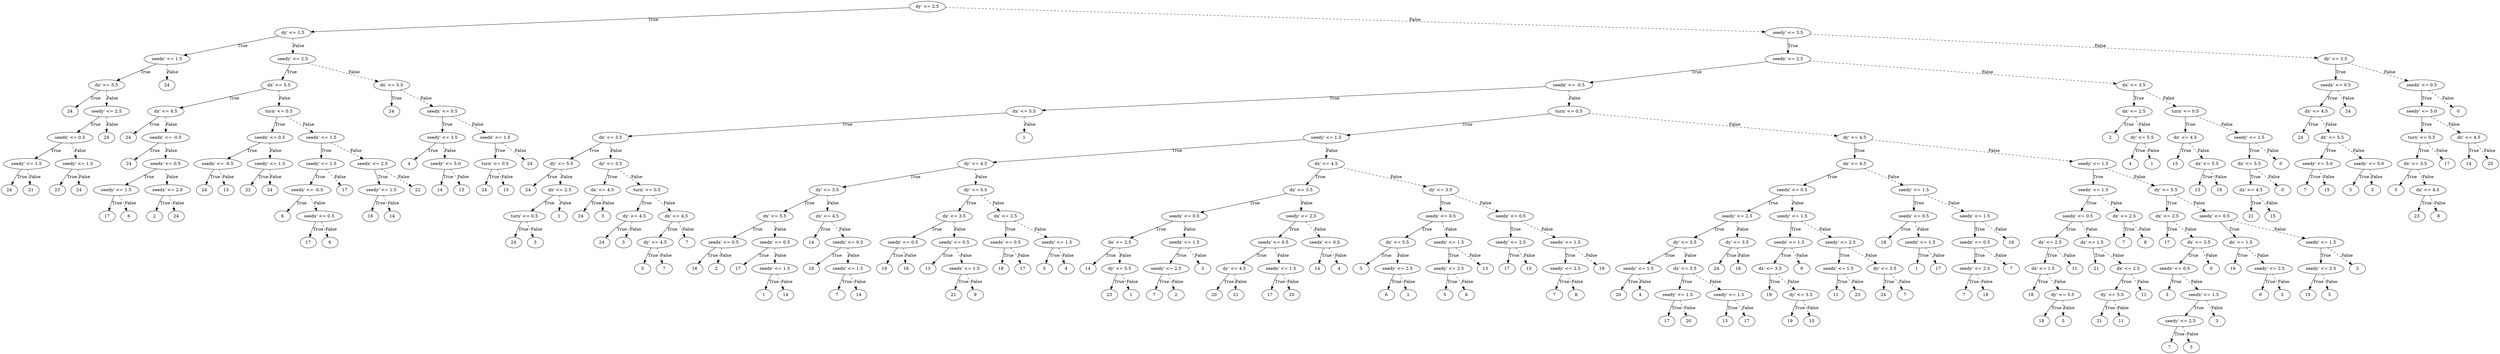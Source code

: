 digraph {
0 [label="dy' <= 2.5"];
1 [label="dy' <= 1.5"];
2 [label="seedx' <= 1.5"];
3 [label="dx' <= 5.5"];
4 [label="24"];
3 -> 4 [label="True"];
5 [label="seedy' <= 2.5"];
6 [label="seedx' <= 0.5"];
7 [label="seedy' <= 1.5"];
8 [label="24"];
7 -> 8 [label="True"];
9 [label="21"];
7 -> 9 [style="dashed", label="False"];
6 -> 7 [label="True"];
10 [label="seedy' <= 1.5"];
11 [label="23"];
10 -> 11 [label="True"];
12 [label="24"];
10 -> 12 [style="dashed", label="False"];
6 -> 10 [style="dashed", label="False"];
5 -> 6 [label="True"];
13 [label="24"];
5 -> 13 [style="dashed", label="False"];
3 -> 5 [style="dashed", label="False"];
2 -> 3 [label="True"];
14 [label="24"];
2 -> 14 [style="dashed", label="False"];
1 -> 2 [label="True"];
15 [label="seedy' <= 2.5"];
16 [label="dx' <= 5.5"];
17 [label="dx' <= 4.5"];
18 [label="24"];
17 -> 18 [label="True"];
19 [label="seedx' <= -0.5"];
20 [label="24"];
19 -> 20 [label="True"];
21 [label="seedx' <= 0.5"];
22 [label="seedy' <= 1.5"];
23 [label="17"];
22 -> 23 [label="True"];
24 [label="6"];
22 -> 24 [style="dashed", label="False"];
21 -> 22 [label="True"];
25 [label="seedx' <= 2.0"];
26 [label="2"];
25 -> 26 [label="True"];
27 [label="24"];
25 -> 27 [style="dashed", label="False"];
21 -> 25 [style="dashed", label="False"];
19 -> 21 [style="dashed", label="False"];
17 -> 19 [style="dashed", label="False"];
16 -> 17 [label="True"];
28 [label="turn' <= 0.5"];
29 [label="seedx' <= 0.5"];
30 [label="seedx' <= -0.5"];
31 [label="24"];
30 -> 31 [label="True"];
32 [label="15"];
30 -> 32 [style="dashed", label="False"];
29 -> 30 [label="True"];
33 [label="seedy' <= 1.5"];
34 [label="22"];
33 -> 34 [label="True"];
35 [label="24"];
33 -> 35 [style="dashed", label="False"];
29 -> 33 [style="dashed", label="False"];
28 -> 29 [label="True"];
36 [label="seedx' <= 1.5"];
37 [label="seedy' <= 1.5"];
38 [label="seedx' <= -0.5"];
39 [label="6"];
38 -> 39 [label="True"];
40 [label="seedx' <= 0.5"];
41 [label="17"];
40 -> 41 [label="True"];
42 [label="6"];
40 -> 42 [style="dashed", label="False"];
38 -> 40 [style="dashed", label="False"];
37 -> 38 [label="True"];
43 [label="17"];
37 -> 43 [style="dashed", label="False"];
36 -> 37 [label="True"];
44 [label="seedx' <= 2.5"];
45 [label="seedy' <= 1.5"];
46 [label="16"];
45 -> 46 [label="True"];
47 [label="14"];
45 -> 47 [style="dashed", label="False"];
44 -> 45 [label="True"];
48 [label="22"];
44 -> 48 [style="dashed", label="False"];
36 -> 44 [style="dashed", label="False"];
28 -> 36 [style="dashed", label="False"];
16 -> 28 [style="dashed", label="False"];
15 -> 16 [label="True"];
49 [label="dx' <= 5.5"];
50 [label="24"];
49 -> 50 [label="True"];
51 [label="seedx' <= 0.5"];
52 [label="seedy' <= 3.5"];
53 [label="4"];
52 -> 53 [label="True"];
54 [label="seedy' <= 5.0"];
55 [label="14"];
54 -> 55 [label="True"];
56 [label="15"];
54 -> 56 [style="dashed", label="False"];
52 -> 54 [style="dashed", label="False"];
51 -> 52 [label="True"];
57 [label="seedx' <= 1.5"];
58 [label="turn' <= 0.5"];
59 [label="24"];
58 -> 59 [label="True"];
60 [label="15"];
58 -> 60 [style="dashed", label="False"];
57 -> 58 [label="True"];
61 [label="24"];
57 -> 61 [style="dashed", label="False"];
51 -> 57 [style="dashed", label="False"];
49 -> 51 [style="dashed", label="False"];
15 -> 49 [style="dashed", label="False"];
1 -> 15 [style="dashed", label="False"];
0 -> 1 [label="True"];
62 [label="seedy' <= 3.5"];
63 [label="seedx' <= 2.5"];
64 [label="seedx' <= -0.5"];
65 [label="dx' <= 5.5"];
66 [label="dx' <= 3.5"];
67 [label="dy' <= 5.5"];
68 [label="24"];
67 -> 68 [label="True"];
69 [label="dx' <= 2.5"];
70 [label="turn' <= 0.5"];
71 [label="24"];
70 -> 71 [label="True"];
72 [label="3"];
70 -> 72 [style="dashed", label="False"];
69 -> 70 [label="True"];
73 [label="1"];
69 -> 73 [style="dashed", label="False"];
67 -> 69 [style="dashed", label="False"];
66 -> 67 [label="True"];
74 [label="dy' <= 3.5"];
75 [label="dx' <= 4.5"];
76 [label="24"];
75 -> 76 [label="True"];
77 [label="3"];
75 -> 77 [style="dashed", label="False"];
74 -> 75 [label="True"];
78 [label="turn' <= 0.5"];
79 [label="dy' <= 4.5"];
80 [label="24"];
79 -> 80 [label="True"];
81 [label="3"];
79 -> 81 [style="dashed", label="False"];
78 -> 79 [label="True"];
82 [label="dx' <= 4.5"];
83 [label="dy' <= 4.5"];
84 [label="3"];
83 -> 84 [label="True"];
85 [label="7"];
83 -> 85 [style="dashed", label="False"];
82 -> 83 [label="True"];
86 [label="7"];
82 -> 86 [style="dashed", label="False"];
78 -> 82 [style="dashed", label="False"];
74 -> 78 [style="dashed", label="False"];
66 -> 74 [style="dashed", label="False"];
65 -> 66 [label="True"];
87 [label="1"];
65 -> 87 [style="dashed", label="False"];
64 -> 65 [label="True"];
88 [label="turn' <= 0.5"];
89 [label="seedy' <= 1.5"];
90 [label="dy' <= 4.5"];
91 [label="dy' <= 3.5"];
92 [label="dx' <= 5.5"];
93 [label="seedx' <= 0.5"];
94 [label="16"];
93 -> 94 [label="True"];
95 [label="2"];
93 -> 95 [style="dashed", label="False"];
92 -> 93 [label="True"];
96 [label="seedx' <= 0.5"];
97 [label="17"];
96 -> 97 [label="True"];
98 [label="seedx' <= 1.5"];
99 [label="1"];
98 -> 99 [label="True"];
100 [label="14"];
98 -> 100 [style="dashed", label="False"];
96 -> 98 [style="dashed", label="False"];
92 -> 96 [style="dashed", label="False"];
91 -> 92 [label="True"];
101 [label="dx' <= 4.5"];
102 [label="14"];
101 -> 102 [label="True"];
103 [label="seedx' <= 0.5"];
104 [label="18"];
103 -> 104 [label="True"];
105 [label="seedx' <= 1.5"];
106 [label="7"];
105 -> 106 [label="True"];
107 [label="14"];
105 -> 107 [style="dashed", label="False"];
103 -> 105 [style="dashed", label="False"];
101 -> 103 [style="dashed", label="False"];
91 -> 101 [style="dashed", label="False"];
90 -> 91 [label="True"];
108 [label="dy' <= 5.5"];
109 [label="dx' <= 3.5"];
110 [label="seedx' <= 0.5"];
111 [label="19"];
110 -> 111 [label="True"];
112 [label="16"];
110 -> 112 [style="dashed", label="False"];
109 -> 110 [label="True"];
113 [label="seedx' <= 0.5"];
114 [label="13"];
113 -> 114 [label="True"];
115 [label="seedx' <= 1.5"];
116 [label="21"];
115 -> 116 [label="True"];
117 [label="9"];
115 -> 117 [style="dashed", label="False"];
113 -> 115 [style="dashed", label="False"];
109 -> 113 [style="dashed", label="False"];
108 -> 109 [label="True"];
118 [label="dx' <= 2.5"];
119 [label="seedx' <= 0.5"];
120 [label="18"];
119 -> 120 [label="True"];
121 [label="17"];
119 -> 121 [style="dashed", label="False"];
118 -> 119 [label="True"];
122 [label="seedx' <= 1.5"];
123 [label="5"];
122 -> 123 [label="True"];
124 [label="4"];
122 -> 124 [style="dashed", label="False"];
118 -> 122 [style="dashed", label="False"];
108 -> 118 [style="dashed", label="False"];
90 -> 108 [style="dashed", label="False"];
89 -> 90 [label="True"];
125 [label="dx' <= 4.5"];
126 [label="dx' <= 3.5"];
127 [label="seedx' <= 0.5"];
128 [label="dx' <= 2.5"];
129 [label="14"];
128 -> 129 [label="True"];
130 [label="dy' <= 5.5"];
131 [label="23"];
130 -> 131 [label="True"];
132 [label="1"];
130 -> 132 [style="dashed", label="False"];
128 -> 130 [style="dashed", label="False"];
127 -> 128 [label="True"];
133 [label="seedx' <= 1.5"];
134 [label="seedy' <= 2.5"];
135 [label="7"];
134 -> 135 [label="True"];
136 [label="2"];
134 -> 136 [style="dashed", label="False"];
133 -> 134 [label="True"];
137 [label="3"];
133 -> 137 [style="dashed", label="False"];
127 -> 133 [style="dashed", label="False"];
126 -> 127 [label="True"];
138 [label="seedy' <= 2.5"];
139 [label="seedx' <= 0.5"];
140 [label="dy' <= 4.5"];
141 [label="20"];
140 -> 141 [label="True"];
142 [label="21"];
140 -> 142 [style="dashed", label="False"];
139 -> 140 [label="True"];
143 [label="seedx' <= 1.5"];
144 [label="17"];
143 -> 144 [label="True"];
145 [label="20"];
143 -> 145 [style="dashed", label="False"];
139 -> 143 [style="dashed", label="False"];
138 -> 139 [label="True"];
146 [label="seedx' <= 0.5"];
147 [label="14"];
146 -> 147 [label="True"];
148 [label="4"];
146 -> 148 [style="dashed", label="False"];
138 -> 146 [style="dashed", label="False"];
126 -> 138 [style="dashed", label="False"];
125 -> 126 [label="True"];
149 [label="dy' <= 3.5"];
150 [label="seedx' <= 0.5"];
151 [label="dx' <= 5.5"];
152 [label="3"];
151 -> 152 [label="True"];
153 [label="seedy' <= 2.5"];
154 [label="6"];
153 -> 154 [label="True"];
155 [label="1"];
153 -> 155 [style="dashed", label="False"];
151 -> 153 [style="dashed", label="False"];
150 -> 151 [label="True"];
156 [label="seedx' <= 1.5"];
157 [label="seedy' <= 2.5"];
158 [label="5"];
157 -> 158 [label="True"];
159 [label="6"];
157 -> 159 [style="dashed", label="False"];
156 -> 157 [label="True"];
160 [label="13"];
156 -> 160 [style="dashed", label="False"];
150 -> 156 [style="dashed", label="False"];
149 -> 150 [label="True"];
161 [label="seedx' <= 0.5"];
162 [label="seedy' <= 2.5"];
163 [label="17"];
162 -> 163 [label="True"];
164 [label="13"];
162 -> 164 [style="dashed", label="False"];
161 -> 162 [label="True"];
165 [label="seedx' <= 1.5"];
166 [label="seedy' <= 2.5"];
167 [label="7"];
166 -> 167 [label="True"];
168 [label="8"];
166 -> 168 [style="dashed", label="False"];
165 -> 166 [label="True"];
169 [label="19"];
165 -> 169 [style="dashed", label="False"];
161 -> 165 [style="dashed", label="False"];
149 -> 161 [style="dashed", label="False"];
125 -> 149 [style="dashed", label="False"];
89 -> 125 [style="dashed", label="False"];
88 -> 89 [label="True"];
170 [label="dy' <= 4.5"];
171 [label="dx' <= 4.5"];
172 [label="seedx' <= 0.5"];
173 [label="seedy' <= 2.5"];
174 [label="dy' <= 3.5"];
175 [label="seedy' <= 1.5"];
176 [label="20"];
175 -> 176 [label="True"];
177 [label="4"];
175 -> 177 [style="dashed", label="False"];
174 -> 175 [label="True"];
178 [label="dx' <= 3.5"];
179 [label="seedy' <= 1.5"];
180 [label="17"];
179 -> 180 [label="True"];
181 [label="20"];
179 -> 181 [style="dashed", label="False"];
178 -> 179 [label="True"];
182 [label="seedy' <= 1.5"];
183 [label="13"];
182 -> 183 [label="True"];
184 [label="17"];
182 -> 184 [style="dashed", label="False"];
178 -> 182 [style="dashed", label="False"];
174 -> 178 [style="dashed", label="False"];
173 -> 174 [label="True"];
185 [label="dy' <= 3.5"];
186 [label="24"];
185 -> 186 [label="True"];
187 [label="16"];
185 -> 187 [style="dashed", label="False"];
173 -> 185 [style="dashed", label="False"];
172 -> 173 [label="True"];
188 [label="seedy' <= 1.5"];
189 [label="seedx' <= 1.5"];
190 [label="dx' <= 3.5"];
191 [label="19"];
190 -> 191 [label="True"];
192 [label="dy' <= 3.5"];
193 [label="19"];
192 -> 193 [label="True"];
194 [label="10"];
192 -> 194 [style="dashed", label="False"];
190 -> 192 [style="dashed", label="False"];
189 -> 190 [label="True"];
195 [label="9"];
189 -> 195 [style="dashed", label="False"];
188 -> 189 [label="True"];
196 [label="seedy' <= 2.5"];
197 [label="seedx' <= 1.5"];
198 [label="11"];
197 -> 198 [label="True"];
199 [label="23"];
197 -> 199 [style="dashed", label="False"];
196 -> 197 [label="True"];
200 [label="dy' <= 3.5"];
201 [label="24"];
200 -> 201 [label="True"];
202 [label="7"];
200 -> 202 [style="dashed", label="False"];
196 -> 200 [style="dashed", label="False"];
188 -> 196 [style="dashed", label="False"];
172 -> 188 [style="dashed", label="False"];
171 -> 172 [label="True"];
203 [label="seedy' <= 1.5"];
204 [label="seedx' <= 0.5"];
205 [label="18"];
204 -> 205 [label="True"];
206 [label="seedx' <= 1.5"];
207 [label="1"];
206 -> 207 [label="True"];
208 [label="17"];
206 -> 208 [style="dashed", label="False"];
204 -> 206 [style="dashed", label="False"];
203 -> 204 [label="True"];
209 [label="seedx' <= 1.5"];
210 [label="seedx' <= 0.5"];
211 [label="seedy' <= 2.5"];
212 [label="7"];
211 -> 212 [label="True"];
213 [label="18"];
211 -> 213 [style="dashed", label="False"];
210 -> 211 [label="True"];
214 [label="7"];
210 -> 214 [style="dashed", label="False"];
209 -> 210 [label="True"];
215 [label="18"];
209 -> 215 [style="dashed", label="False"];
203 -> 209 [style="dashed", label="False"];
171 -> 203 [style="dashed", label="False"];
170 -> 171 [label="True"];
216 [label="seedy' <= 1.5"];
217 [label="seedx' <= 1.5"];
218 [label="seedx' <= 0.5"];
219 [label="dx' <= 2.5"];
220 [label="dx' <= 1.5"];
221 [label="18"];
220 -> 221 [label="True"];
222 [label="dy' <= 5.5"];
223 [label="18"];
222 -> 223 [label="True"];
224 [label="5"];
222 -> 224 [style="dashed", label="False"];
220 -> 222 [style="dashed", label="False"];
219 -> 220 [label="True"];
225 [label="11"];
219 -> 225 [style="dashed", label="False"];
218 -> 219 [label="True"];
226 [label="dx' <= 1.5"];
227 [label="21"];
226 -> 227 [label="True"];
228 [label="dx' <= 2.5"];
229 [label="dy' <= 5.5"];
230 [label="21"];
229 -> 230 [label="True"];
231 [label="11"];
229 -> 231 [style="dashed", label="False"];
228 -> 229 [label="True"];
232 [label="11"];
228 -> 232 [style="dashed", label="False"];
226 -> 228 [style="dashed", label="False"];
218 -> 226 [style="dashed", label="False"];
217 -> 218 [label="True"];
233 [label="dx' <= 2.5"];
234 [label="7"];
233 -> 234 [label="True"];
235 [label="8"];
233 -> 235 [style="dashed", label="False"];
217 -> 233 [style="dashed", label="False"];
216 -> 217 [label="True"];
236 [label="dy' <= 5.5"];
237 [label="dx' <= 2.5"];
238 [label="17"];
237 -> 238 [label="True"];
239 [label="dx' <= 3.5"];
240 [label="seedx' <= 0.5"];
241 [label="3"];
240 -> 241 [label="True"];
242 [label="seedx' <= 1.5"];
243 [label="seedy' <= 2.5"];
244 [label="7"];
243 -> 244 [label="True"];
245 [label="3"];
243 -> 245 [style="dashed", label="False"];
242 -> 243 [label="True"];
246 [label="3"];
242 -> 246 [style="dashed", label="False"];
240 -> 242 [style="dashed", label="False"];
239 -> 240 [label="True"];
247 [label="0"];
239 -> 247 [style="dashed", label="False"];
237 -> 239 [style="dashed", label="False"];
236 -> 237 [label="True"];
248 [label="seedx' <= 0.5"];
249 [label="dx' <= 1.5"];
250 [label="16"];
249 -> 250 [label="True"];
251 [label="seedy' <= 2.5"];
252 [label="9"];
251 -> 252 [label="True"];
253 [label="3"];
251 -> 253 [style="dashed", label="False"];
249 -> 251 [style="dashed", label="False"];
248 -> 249 [label="True"];
254 [label="seedx' <= 1.5"];
255 [label="seedy' <= 2.5"];
256 [label="15"];
255 -> 256 [label="True"];
257 [label="5"];
255 -> 257 [style="dashed", label="False"];
254 -> 255 [label="True"];
258 [label="3"];
254 -> 258 [style="dashed", label="False"];
248 -> 254 [style="dashed", label="False"];
236 -> 248 [style="dashed", label="False"];
216 -> 236 [style="dashed", label="False"];
170 -> 216 [style="dashed", label="False"];
88 -> 170 [style="dashed", label="False"];
64 -> 88 [style="dashed", label="False"];
63 -> 64 [label="True"];
259 [label="dx' <= 3.5"];
260 [label="dx' <= 2.5"];
261 [label="2"];
260 -> 261 [label="True"];
262 [label="dy' <= 5.5"];
263 [label="4"];
262 -> 263 [label="True"];
264 [label="1"];
262 -> 264 [style="dashed", label="False"];
260 -> 262 [style="dashed", label="False"];
259 -> 260 [label="True"];
265 [label="turn' <= 0.5"];
266 [label="dx' <= 4.5"];
267 [label="15"];
266 -> 267 [label="True"];
268 [label="dx' <= 5.5"];
269 [label="13"];
268 -> 269 [label="True"];
270 [label="18"];
268 -> 270 [style="dashed", label="False"];
266 -> 268 [style="dashed", label="False"];
265 -> 266 [label="True"];
271 [label="seedy' <= 1.5"];
272 [label="dx' <= 5.5"];
273 [label="dx' <= 4.5"];
274 [label="21"];
273 -> 274 [label="True"];
275 [label="15"];
273 -> 275 [style="dashed", label="False"];
272 -> 273 [label="True"];
276 [label="0"];
272 -> 276 [style="dashed", label="False"];
271 -> 272 [label="True"];
277 [label="0"];
271 -> 277 [style="dashed", label="False"];
265 -> 271 [style="dashed", label="False"];
259 -> 265 [style="dashed", label="False"];
63 -> 259 [style="dashed", label="False"];
62 -> 63 [label="True"];
278 [label="dy' <= 3.5"];
279 [label="seedx' <= 0.5"];
280 [label="dx' <= 4.5"];
281 [label="24"];
280 -> 281 [label="True"];
282 [label="dx' <= 5.5"];
283 [label="seedy' <= 5.0"];
284 [label="7"];
283 -> 284 [label="True"];
285 [label="15"];
283 -> 285 [style="dashed", label="False"];
282 -> 283 [label="True"];
286 [label="seedy' <= 5.0"];
287 [label="5"];
286 -> 287 [label="True"];
288 [label="3"];
286 -> 288 [style="dashed", label="False"];
282 -> 286 [style="dashed", label="False"];
280 -> 282 [style="dashed", label="False"];
279 -> 280 [label="True"];
289 [label="24"];
279 -> 289 [style="dashed", label="False"];
278 -> 279 [label="True"];
290 [label="seedx' <= 0.5"];
291 [label="seedy' <= 5.0"];
292 [label="turn' <= 0.5"];
293 [label="dx' <= 3.5"];
294 [label="5"];
293 -> 294 [label="True"];
295 [label="dx' <= 4.5"];
296 [label="23"];
295 -> 296 [label="True"];
297 [label="8"];
295 -> 297 [style="dashed", label="False"];
293 -> 295 [style="dashed", label="False"];
292 -> 293 [label="True"];
298 [label="17"];
292 -> 298 [style="dashed", label="False"];
291 -> 292 [label="True"];
299 [label="dx' <= 4.5"];
300 [label="14"];
299 -> 300 [label="True"];
301 [label="20"];
299 -> 301 [style="dashed", label="False"];
291 -> 299 [style="dashed", label="False"];
290 -> 291 [label="True"];
302 [label="0"];
290 -> 302 [style="dashed", label="False"];
278 -> 290 [style="dashed", label="False"];
62 -> 278 [style="dashed", label="False"];
0 -> 62 [style="dashed", label="False"];

}